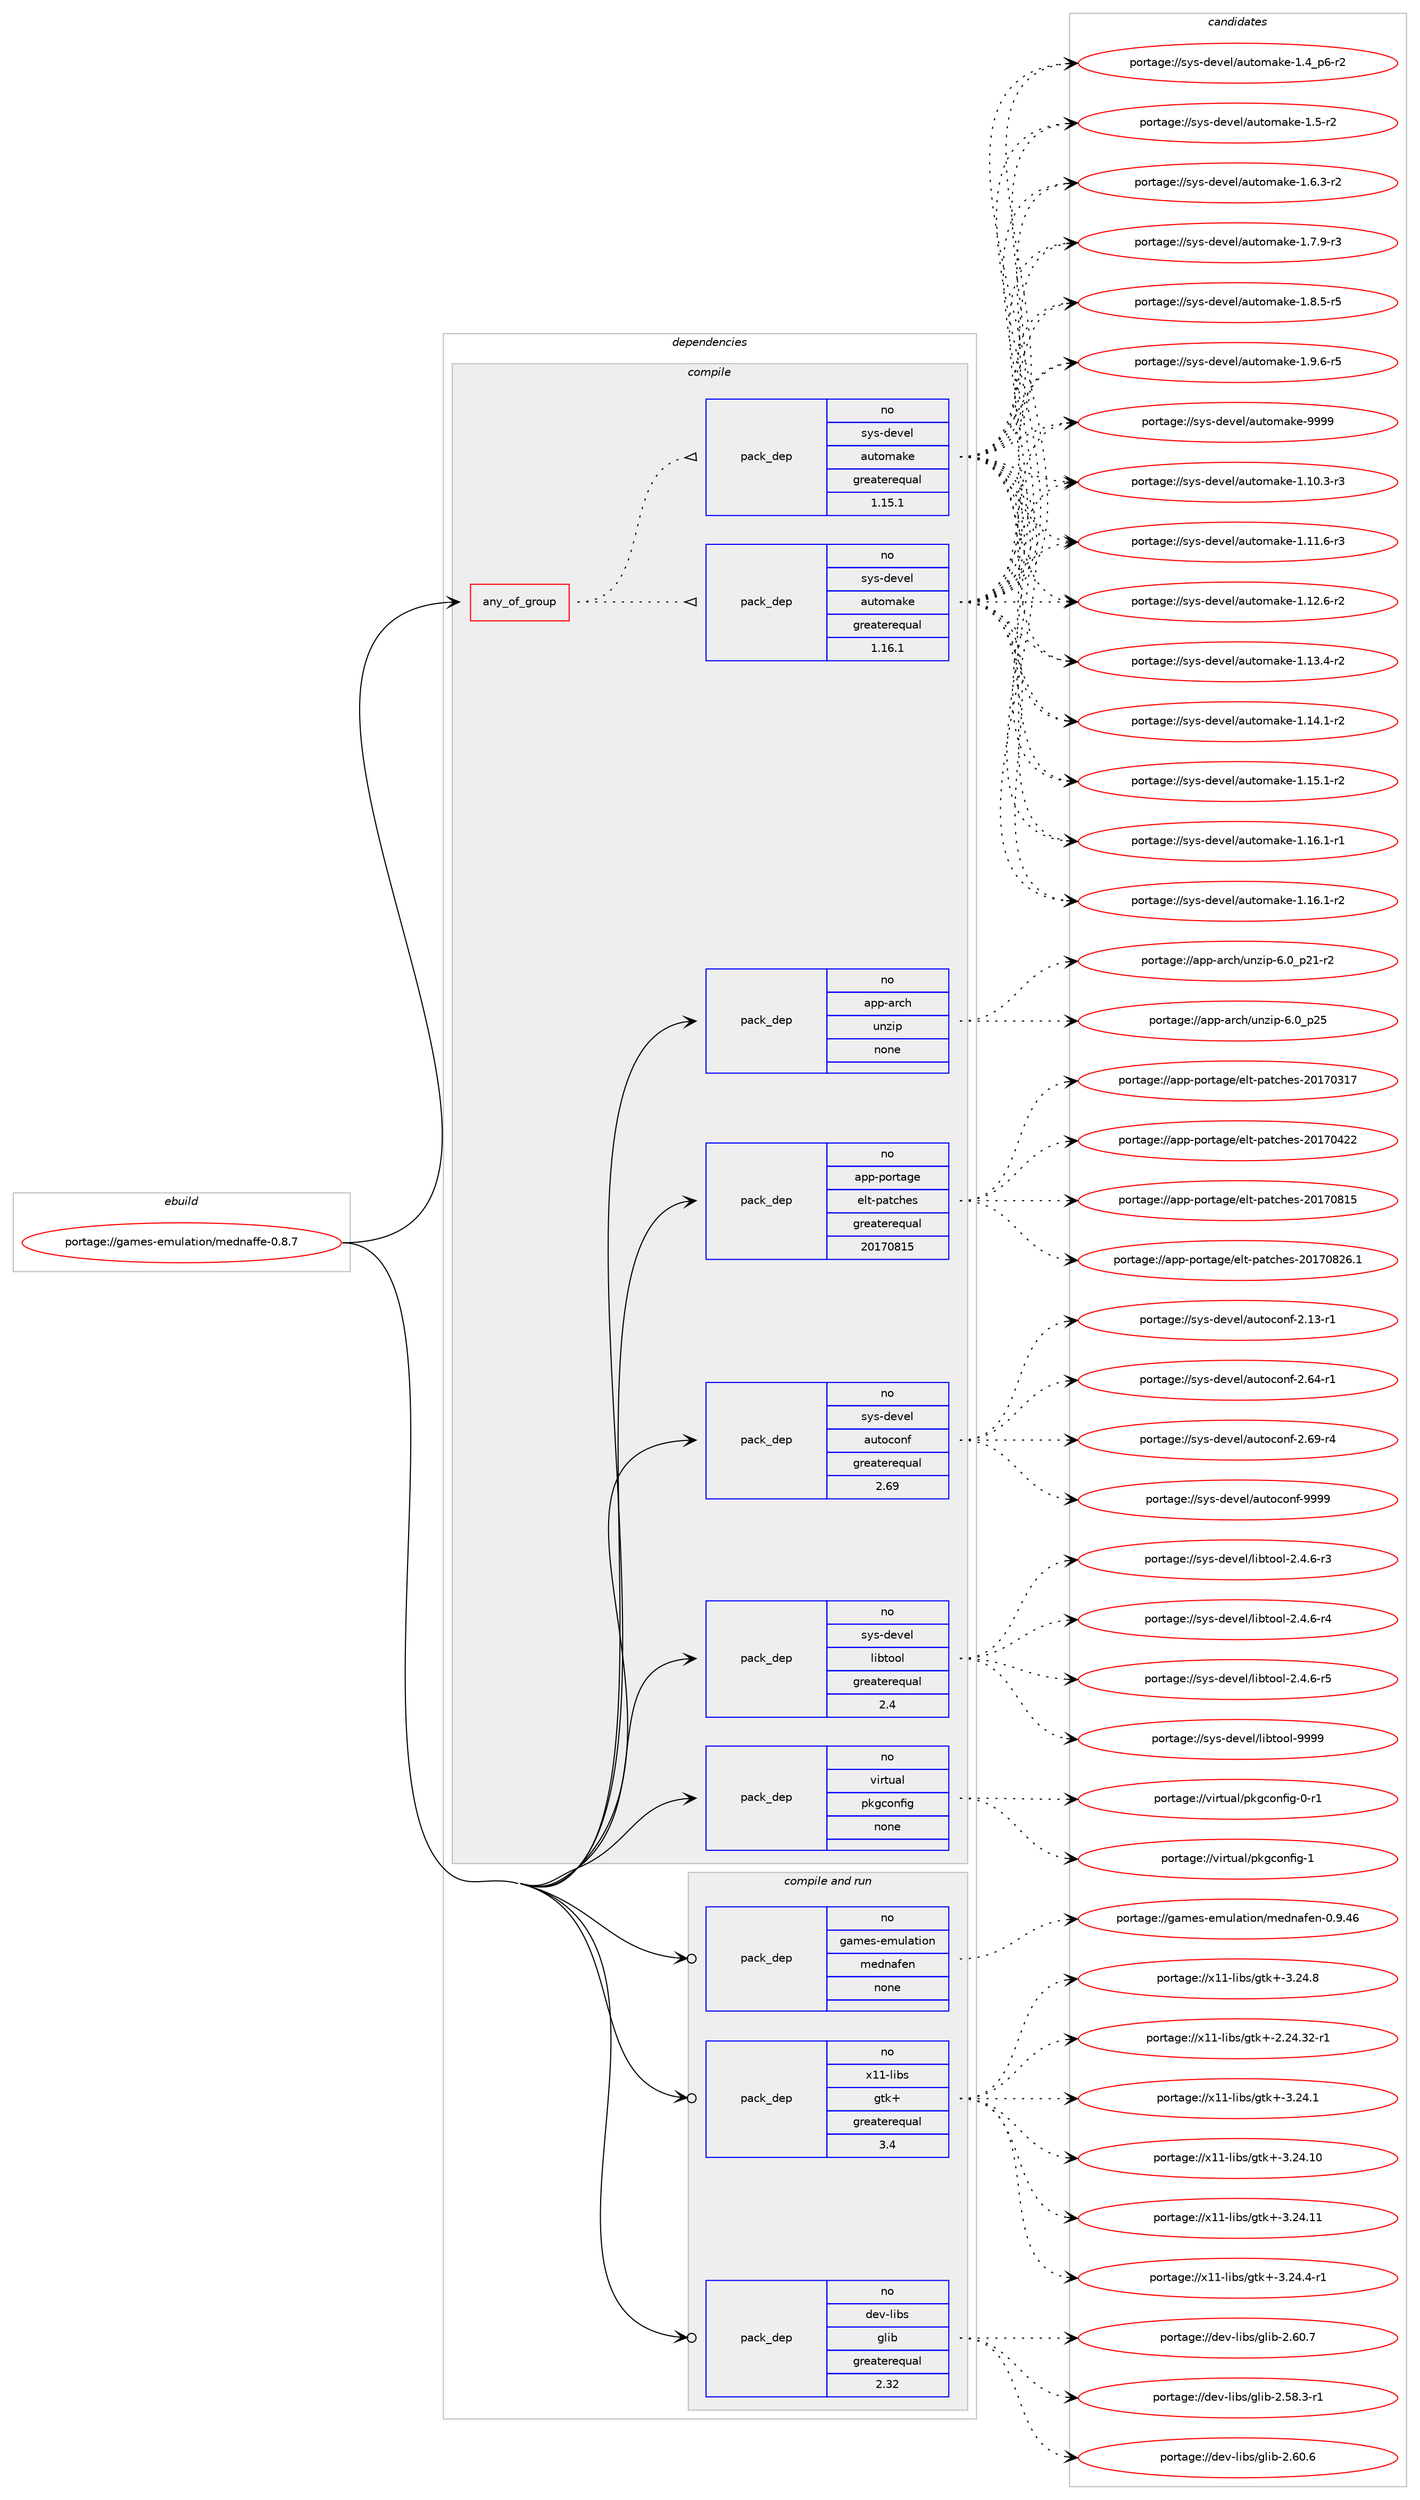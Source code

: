 digraph prolog {

# *************
# Graph options
# *************

newrank=true;
concentrate=true;
compound=true;
graph [rankdir=LR,fontname=Helvetica,fontsize=10,ranksep=1.5];#, ranksep=2.5, nodesep=0.2];
edge  [arrowhead=vee];
node  [fontname=Helvetica,fontsize=10];

# **********
# The ebuild
# **********

subgraph cluster_leftcol {
color=gray;
rank=same;
label=<<i>ebuild</i>>;
id [label="portage://games-emulation/mednaffe-0.8.7", color=red, width=4, href="../games-emulation/mednaffe-0.8.7.svg"];
}

# ****************
# The dependencies
# ****************

subgraph cluster_midcol {
color=gray;
label=<<i>dependencies</i>>;
subgraph cluster_compile {
fillcolor="#eeeeee";
style=filled;
label=<<i>compile</i>>;
subgraph any3759 {
dependency271480 [label=<<TABLE BORDER="0" CELLBORDER="1" CELLSPACING="0" CELLPADDING="4"><TR><TD CELLPADDING="10">any_of_group</TD></TR></TABLE>>, shape=none, color=red];subgraph pack194775 {
dependency271481 [label=<<TABLE BORDER="0" CELLBORDER="1" CELLSPACING="0" CELLPADDING="4" WIDTH="220"><TR><TD ROWSPAN="6" CELLPADDING="30">pack_dep</TD></TR><TR><TD WIDTH="110">no</TD></TR><TR><TD>sys-devel</TD></TR><TR><TD>automake</TD></TR><TR><TD>greaterequal</TD></TR><TR><TD>1.16.1</TD></TR></TABLE>>, shape=none, color=blue];
}
dependency271480:e -> dependency271481:w [weight=20,style="dotted",arrowhead="oinv"];
subgraph pack194776 {
dependency271482 [label=<<TABLE BORDER="0" CELLBORDER="1" CELLSPACING="0" CELLPADDING="4" WIDTH="220"><TR><TD ROWSPAN="6" CELLPADDING="30">pack_dep</TD></TR><TR><TD WIDTH="110">no</TD></TR><TR><TD>sys-devel</TD></TR><TR><TD>automake</TD></TR><TR><TD>greaterequal</TD></TR><TR><TD>1.15.1</TD></TR></TABLE>>, shape=none, color=blue];
}
dependency271480:e -> dependency271482:w [weight=20,style="dotted",arrowhead="oinv"];
}
id:e -> dependency271480:w [weight=20,style="solid",arrowhead="vee"];
subgraph pack194777 {
dependency271483 [label=<<TABLE BORDER="0" CELLBORDER="1" CELLSPACING="0" CELLPADDING="4" WIDTH="220"><TR><TD ROWSPAN="6" CELLPADDING="30">pack_dep</TD></TR><TR><TD WIDTH="110">no</TD></TR><TR><TD>app-arch</TD></TR><TR><TD>unzip</TD></TR><TR><TD>none</TD></TR><TR><TD></TD></TR></TABLE>>, shape=none, color=blue];
}
id:e -> dependency271483:w [weight=20,style="solid",arrowhead="vee"];
subgraph pack194778 {
dependency271484 [label=<<TABLE BORDER="0" CELLBORDER="1" CELLSPACING="0" CELLPADDING="4" WIDTH="220"><TR><TD ROWSPAN="6" CELLPADDING="30">pack_dep</TD></TR><TR><TD WIDTH="110">no</TD></TR><TR><TD>app-portage</TD></TR><TR><TD>elt-patches</TD></TR><TR><TD>greaterequal</TD></TR><TR><TD>20170815</TD></TR></TABLE>>, shape=none, color=blue];
}
id:e -> dependency271484:w [weight=20,style="solid",arrowhead="vee"];
subgraph pack194779 {
dependency271485 [label=<<TABLE BORDER="0" CELLBORDER="1" CELLSPACING="0" CELLPADDING="4" WIDTH="220"><TR><TD ROWSPAN="6" CELLPADDING="30">pack_dep</TD></TR><TR><TD WIDTH="110">no</TD></TR><TR><TD>sys-devel</TD></TR><TR><TD>autoconf</TD></TR><TR><TD>greaterequal</TD></TR><TR><TD>2.69</TD></TR></TABLE>>, shape=none, color=blue];
}
id:e -> dependency271485:w [weight=20,style="solid",arrowhead="vee"];
subgraph pack194780 {
dependency271486 [label=<<TABLE BORDER="0" CELLBORDER="1" CELLSPACING="0" CELLPADDING="4" WIDTH="220"><TR><TD ROWSPAN="6" CELLPADDING="30">pack_dep</TD></TR><TR><TD WIDTH="110">no</TD></TR><TR><TD>sys-devel</TD></TR><TR><TD>libtool</TD></TR><TR><TD>greaterequal</TD></TR><TR><TD>2.4</TD></TR></TABLE>>, shape=none, color=blue];
}
id:e -> dependency271486:w [weight=20,style="solid",arrowhead="vee"];
subgraph pack194781 {
dependency271487 [label=<<TABLE BORDER="0" CELLBORDER="1" CELLSPACING="0" CELLPADDING="4" WIDTH="220"><TR><TD ROWSPAN="6" CELLPADDING="30">pack_dep</TD></TR><TR><TD WIDTH="110">no</TD></TR><TR><TD>virtual</TD></TR><TR><TD>pkgconfig</TD></TR><TR><TD>none</TD></TR><TR><TD></TD></TR></TABLE>>, shape=none, color=blue];
}
id:e -> dependency271487:w [weight=20,style="solid",arrowhead="vee"];
}
subgraph cluster_compileandrun {
fillcolor="#eeeeee";
style=filled;
label=<<i>compile and run</i>>;
subgraph pack194782 {
dependency271488 [label=<<TABLE BORDER="0" CELLBORDER="1" CELLSPACING="0" CELLPADDING="4" WIDTH="220"><TR><TD ROWSPAN="6" CELLPADDING="30">pack_dep</TD></TR><TR><TD WIDTH="110">no</TD></TR><TR><TD>dev-libs</TD></TR><TR><TD>glib</TD></TR><TR><TD>greaterequal</TD></TR><TR><TD>2.32</TD></TR></TABLE>>, shape=none, color=blue];
}
id:e -> dependency271488:w [weight=20,style="solid",arrowhead="odotvee"];
subgraph pack194783 {
dependency271489 [label=<<TABLE BORDER="0" CELLBORDER="1" CELLSPACING="0" CELLPADDING="4" WIDTH="220"><TR><TD ROWSPAN="6" CELLPADDING="30">pack_dep</TD></TR><TR><TD WIDTH="110">no</TD></TR><TR><TD>games-emulation</TD></TR><TR><TD>mednafen</TD></TR><TR><TD>none</TD></TR><TR><TD></TD></TR></TABLE>>, shape=none, color=blue];
}
id:e -> dependency271489:w [weight=20,style="solid",arrowhead="odotvee"];
subgraph pack194784 {
dependency271490 [label=<<TABLE BORDER="0" CELLBORDER="1" CELLSPACING="0" CELLPADDING="4" WIDTH="220"><TR><TD ROWSPAN="6" CELLPADDING="30">pack_dep</TD></TR><TR><TD WIDTH="110">no</TD></TR><TR><TD>x11-libs</TD></TR><TR><TD>gtk+</TD></TR><TR><TD>greaterequal</TD></TR><TR><TD>3.4</TD></TR></TABLE>>, shape=none, color=blue];
}
id:e -> dependency271490:w [weight=20,style="solid",arrowhead="odotvee"];
}
subgraph cluster_run {
fillcolor="#eeeeee";
style=filled;
label=<<i>run</i>>;
}
}

# **************
# The candidates
# **************

subgraph cluster_choices {
rank=same;
color=gray;
label=<<i>candidates</i>>;

subgraph choice194775 {
color=black;
nodesep=1;
choiceportage11512111545100101118101108479711711611110997107101454946494846514511451 [label="portage://sys-devel/automake-1.10.3-r3", color=red, width=4,href="../sys-devel/automake-1.10.3-r3.svg"];
choiceportage11512111545100101118101108479711711611110997107101454946494946544511451 [label="portage://sys-devel/automake-1.11.6-r3", color=red, width=4,href="../sys-devel/automake-1.11.6-r3.svg"];
choiceportage11512111545100101118101108479711711611110997107101454946495046544511450 [label="portage://sys-devel/automake-1.12.6-r2", color=red, width=4,href="../sys-devel/automake-1.12.6-r2.svg"];
choiceportage11512111545100101118101108479711711611110997107101454946495146524511450 [label="portage://sys-devel/automake-1.13.4-r2", color=red, width=4,href="../sys-devel/automake-1.13.4-r2.svg"];
choiceportage11512111545100101118101108479711711611110997107101454946495246494511450 [label="portage://sys-devel/automake-1.14.1-r2", color=red, width=4,href="../sys-devel/automake-1.14.1-r2.svg"];
choiceportage11512111545100101118101108479711711611110997107101454946495346494511450 [label="portage://sys-devel/automake-1.15.1-r2", color=red, width=4,href="../sys-devel/automake-1.15.1-r2.svg"];
choiceportage11512111545100101118101108479711711611110997107101454946495446494511449 [label="portage://sys-devel/automake-1.16.1-r1", color=red, width=4,href="../sys-devel/automake-1.16.1-r1.svg"];
choiceportage11512111545100101118101108479711711611110997107101454946495446494511450 [label="portage://sys-devel/automake-1.16.1-r2", color=red, width=4,href="../sys-devel/automake-1.16.1-r2.svg"];
choiceportage115121115451001011181011084797117116111109971071014549465295112544511450 [label="portage://sys-devel/automake-1.4_p6-r2", color=red, width=4,href="../sys-devel/automake-1.4_p6-r2.svg"];
choiceportage11512111545100101118101108479711711611110997107101454946534511450 [label="portage://sys-devel/automake-1.5-r2", color=red, width=4,href="../sys-devel/automake-1.5-r2.svg"];
choiceportage115121115451001011181011084797117116111109971071014549465446514511450 [label="portage://sys-devel/automake-1.6.3-r2", color=red, width=4,href="../sys-devel/automake-1.6.3-r2.svg"];
choiceportage115121115451001011181011084797117116111109971071014549465546574511451 [label="portage://sys-devel/automake-1.7.9-r3", color=red, width=4,href="../sys-devel/automake-1.7.9-r3.svg"];
choiceportage115121115451001011181011084797117116111109971071014549465646534511453 [label="portage://sys-devel/automake-1.8.5-r5", color=red, width=4,href="../sys-devel/automake-1.8.5-r5.svg"];
choiceportage115121115451001011181011084797117116111109971071014549465746544511453 [label="portage://sys-devel/automake-1.9.6-r5", color=red, width=4,href="../sys-devel/automake-1.9.6-r5.svg"];
choiceportage115121115451001011181011084797117116111109971071014557575757 [label="portage://sys-devel/automake-9999", color=red, width=4,href="../sys-devel/automake-9999.svg"];
dependency271481:e -> choiceportage11512111545100101118101108479711711611110997107101454946494846514511451:w [style=dotted,weight="100"];
dependency271481:e -> choiceportage11512111545100101118101108479711711611110997107101454946494946544511451:w [style=dotted,weight="100"];
dependency271481:e -> choiceportage11512111545100101118101108479711711611110997107101454946495046544511450:w [style=dotted,weight="100"];
dependency271481:e -> choiceportage11512111545100101118101108479711711611110997107101454946495146524511450:w [style=dotted,weight="100"];
dependency271481:e -> choiceportage11512111545100101118101108479711711611110997107101454946495246494511450:w [style=dotted,weight="100"];
dependency271481:e -> choiceportage11512111545100101118101108479711711611110997107101454946495346494511450:w [style=dotted,weight="100"];
dependency271481:e -> choiceportage11512111545100101118101108479711711611110997107101454946495446494511449:w [style=dotted,weight="100"];
dependency271481:e -> choiceportage11512111545100101118101108479711711611110997107101454946495446494511450:w [style=dotted,weight="100"];
dependency271481:e -> choiceportage115121115451001011181011084797117116111109971071014549465295112544511450:w [style=dotted,weight="100"];
dependency271481:e -> choiceportage11512111545100101118101108479711711611110997107101454946534511450:w [style=dotted,weight="100"];
dependency271481:e -> choiceportage115121115451001011181011084797117116111109971071014549465446514511450:w [style=dotted,weight="100"];
dependency271481:e -> choiceportage115121115451001011181011084797117116111109971071014549465546574511451:w [style=dotted,weight="100"];
dependency271481:e -> choiceportage115121115451001011181011084797117116111109971071014549465646534511453:w [style=dotted,weight="100"];
dependency271481:e -> choiceportage115121115451001011181011084797117116111109971071014549465746544511453:w [style=dotted,weight="100"];
dependency271481:e -> choiceportage115121115451001011181011084797117116111109971071014557575757:w [style=dotted,weight="100"];
}
subgraph choice194776 {
color=black;
nodesep=1;
choiceportage11512111545100101118101108479711711611110997107101454946494846514511451 [label="portage://sys-devel/automake-1.10.3-r3", color=red, width=4,href="../sys-devel/automake-1.10.3-r3.svg"];
choiceportage11512111545100101118101108479711711611110997107101454946494946544511451 [label="portage://sys-devel/automake-1.11.6-r3", color=red, width=4,href="../sys-devel/automake-1.11.6-r3.svg"];
choiceportage11512111545100101118101108479711711611110997107101454946495046544511450 [label="portage://sys-devel/automake-1.12.6-r2", color=red, width=4,href="../sys-devel/automake-1.12.6-r2.svg"];
choiceportage11512111545100101118101108479711711611110997107101454946495146524511450 [label="portage://sys-devel/automake-1.13.4-r2", color=red, width=4,href="../sys-devel/automake-1.13.4-r2.svg"];
choiceportage11512111545100101118101108479711711611110997107101454946495246494511450 [label="portage://sys-devel/automake-1.14.1-r2", color=red, width=4,href="../sys-devel/automake-1.14.1-r2.svg"];
choiceportage11512111545100101118101108479711711611110997107101454946495346494511450 [label="portage://sys-devel/automake-1.15.1-r2", color=red, width=4,href="../sys-devel/automake-1.15.1-r2.svg"];
choiceportage11512111545100101118101108479711711611110997107101454946495446494511449 [label="portage://sys-devel/automake-1.16.1-r1", color=red, width=4,href="../sys-devel/automake-1.16.1-r1.svg"];
choiceportage11512111545100101118101108479711711611110997107101454946495446494511450 [label="portage://sys-devel/automake-1.16.1-r2", color=red, width=4,href="../sys-devel/automake-1.16.1-r2.svg"];
choiceportage115121115451001011181011084797117116111109971071014549465295112544511450 [label="portage://sys-devel/automake-1.4_p6-r2", color=red, width=4,href="../sys-devel/automake-1.4_p6-r2.svg"];
choiceportage11512111545100101118101108479711711611110997107101454946534511450 [label="portage://sys-devel/automake-1.5-r2", color=red, width=4,href="../sys-devel/automake-1.5-r2.svg"];
choiceportage115121115451001011181011084797117116111109971071014549465446514511450 [label="portage://sys-devel/automake-1.6.3-r2", color=red, width=4,href="../sys-devel/automake-1.6.3-r2.svg"];
choiceportage115121115451001011181011084797117116111109971071014549465546574511451 [label="portage://sys-devel/automake-1.7.9-r3", color=red, width=4,href="../sys-devel/automake-1.7.9-r3.svg"];
choiceportage115121115451001011181011084797117116111109971071014549465646534511453 [label="portage://sys-devel/automake-1.8.5-r5", color=red, width=4,href="../sys-devel/automake-1.8.5-r5.svg"];
choiceportage115121115451001011181011084797117116111109971071014549465746544511453 [label="portage://sys-devel/automake-1.9.6-r5", color=red, width=4,href="../sys-devel/automake-1.9.6-r5.svg"];
choiceportage115121115451001011181011084797117116111109971071014557575757 [label="portage://sys-devel/automake-9999", color=red, width=4,href="../sys-devel/automake-9999.svg"];
dependency271482:e -> choiceportage11512111545100101118101108479711711611110997107101454946494846514511451:w [style=dotted,weight="100"];
dependency271482:e -> choiceportage11512111545100101118101108479711711611110997107101454946494946544511451:w [style=dotted,weight="100"];
dependency271482:e -> choiceportage11512111545100101118101108479711711611110997107101454946495046544511450:w [style=dotted,weight="100"];
dependency271482:e -> choiceportage11512111545100101118101108479711711611110997107101454946495146524511450:w [style=dotted,weight="100"];
dependency271482:e -> choiceportage11512111545100101118101108479711711611110997107101454946495246494511450:w [style=dotted,weight="100"];
dependency271482:e -> choiceportage11512111545100101118101108479711711611110997107101454946495346494511450:w [style=dotted,weight="100"];
dependency271482:e -> choiceportage11512111545100101118101108479711711611110997107101454946495446494511449:w [style=dotted,weight="100"];
dependency271482:e -> choiceportage11512111545100101118101108479711711611110997107101454946495446494511450:w [style=dotted,weight="100"];
dependency271482:e -> choiceportage115121115451001011181011084797117116111109971071014549465295112544511450:w [style=dotted,weight="100"];
dependency271482:e -> choiceportage11512111545100101118101108479711711611110997107101454946534511450:w [style=dotted,weight="100"];
dependency271482:e -> choiceportage115121115451001011181011084797117116111109971071014549465446514511450:w [style=dotted,weight="100"];
dependency271482:e -> choiceportage115121115451001011181011084797117116111109971071014549465546574511451:w [style=dotted,weight="100"];
dependency271482:e -> choiceportage115121115451001011181011084797117116111109971071014549465646534511453:w [style=dotted,weight="100"];
dependency271482:e -> choiceportage115121115451001011181011084797117116111109971071014549465746544511453:w [style=dotted,weight="100"];
dependency271482:e -> choiceportage115121115451001011181011084797117116111109971071014557575757:w [style=dotted,weight="100"];
}
subgraph choice194777 {
color=black;
nodesep=1;
choiceportage9711211245971149910447117110122105112455446489511250494511450 [label="portage://app-arch/unzip-6.0_p21-r2", color=red, width=4,href="../app-arch/unzip-6.0_p21-r2.svg"];
choiceportage971121124597114991044711711012210511245544648951125053 [label="portage://app-arch/unzip-6.0_p25", color=red, width=4,href="../app-arch/unzip-6.0_p25.svg"];
dependency271483:e -> choiceportage9711211245971149910447117110122105112455446489511250494511450:w [style=dotted,weight="100"];
dependency271483:e -> choiceportage971121124597114991044711711012210511245544648951125053:w [style=dotted,weight="100"];
}
subgraph choice194778 {
color=black;
nodesep=1;
choiceportage97112112451121111141169710310147101108116451129711699104101115455048495548514955 [label="portage://app-portage/elt-patches-20170317", color=red, width=4,href="../app-portage/elt-patches-20170317.svg"];
choiceportage97112112451121111141169710310147101108116451129711699104101115455048495548525050 [label="portage://app-portage/elt-patches-20170422", color=red, width=4,href="../app-portage/elt-patches-20170422.svg"];
choiceportage97112112451121111141169710310147101108116451129711699104101115455048495548564953 [label="portage://app-portage/elt-patches-20170815", color=red, width=4,href="../app-portage/elt-patches-20170815.svg"];
choiceportage971121124511211111411697103101471011081164511297116991041011154550484955485650544649 [label="portage://app-portage/elt-patches-20170826.1", color=red, width=4,href="../app-portage/elt-patches-20170826.1.svg"];
dependency271484:e -> choiceportage97112112451121111141169710310147101108116451129711699104101115455048495548514955:w [style=dotted,weight="100"];
dependency271484:e -> choiceportage97112112451121111141169710310147101108116451129711699104101115455048495548525050:w [style=dotted,weight="100"];
dependency271484:e -> choiceportage97112112451121111141169710310147101108116451129711699104101115455048495548564953:w [style=dotted,weight="100"];
dependency271484:e -> choiceportage971121124511211111411697103101471011081164511297116991041011154550484955485650544649:w [style=dotted,weight="100"];
}
subgraph choice194779 {
color=black;
nodesep=1;
choiceportage1151211154510010111810110847971171161119911111010245504649514511449 [label="portage://sys-devel/autoconf-2.13-r1", color=red, width=4,href="../sys-devel/autoconf-2.13-r1.svg"];
choiceportage1151211154510010111810110847971171161119911111010245504654524511449 [label="portage://sys-devel/autoconf-2.64-r1", color=red, width=4,href="../sys-devel/autoconf-2.64-r1.svg"];
choiceportage1151211154510010111810110847971171161119911111010245504654574511452 [label="portage://sys-devel/autoconf-2.69-r4", color=red, width=4,href="../sys-devel/autoconf-2.69-r4.svg"];
choiceportage115121115451001011181011084797117116111991111101024557575757 [label="portage://sys-devel/autoconf-9999", color=red, width=4,href="../sys-devel/autoconf-9999.svg"];
dependency271485:e -> choiceportage1151211154510010111810110847971171161119911111010245504649514511449:w [style=dotted,weight="100"];
dependency271485:e -> choiceportage1151211154510010111810110847971171161119911111010245504654524511449:w [style=dotted,weight="100"];
dependency271485:e -> choiceportage1151211154510010111810110847971171161119911111010245504654574511452:w [style=dotted,weight="100"];
dependency271485:e -> choiceportage115121115451001011181011084797117116111991111101024557575757:w [style=dotted,weight="100"];
}
subgraph choice194780 {
color=black;
nodesep=1;
choiceportage1151211154510010111810110847108105981161111111084550465246544511451 [label="portage://sys-devel/libtool-2.4.6-r3", color=red, width=4,href="../sys-devel/libtool-2.4.6-r3.svg"];
choiceportage1151211154510010111810110847108105981161111111084550465246544511452 [label="portage://sys-devel/libtool-2.4.6-r4", color=red, width=4,href="../sys-devel/libtool-2.4.6-r4.svg"];
choiceportage1151211154510010111810110847108105981161111111084550465246544511453 [label="portage://sys-devel/libtool-2.4.6-r5", color=red, width=4,href="../sys-devel/libtool-2.4.6-r5.svg"];
choiceportage1151211154510010111810110847108105981161111111084557575757 [label="portage://sys-devel/libtool-9999", color=red, width=4,href="../sys-devel/libtool-9999.svg"];
dependency271486:e -> choiceportage1151211154510010111810110847108105981161111111084550465246544511451:w [style=dotted,weight="100"];
dependency271486:e -> choiceportage1151211154510010111810110847108105981161111111084550465246544511452:w [style=dotted,weight="100"];
dependency271486:e -> choiceportage1151211154510010111810110847108105981161111111084550465246544511453:w [style=dotted,weight="100"];
dependency271486:e -> choiceportage1151211154510010111810110847108105981161111111084557575757:w [style=dotted,weight="100"];
}
subgraph choice194781 {
color=black;
nodesep=1;
choiceportage11810511411611797108471121071039911111010210510345484511449 [label="portage://virtual/pkgconfig-0-r1", color=red, width=4,href="../virtual/pkgconfig-0-r1.svg"];
choiceportage1181051141161179710847112107103991111101021051034549 [label="portage://virtual/pkgconfig-1", color=red, width=4,href="../virtual/pkgconfig-1.svg"];
dependency271487:e -> choiceportage11810511411611797108471121071039911111010210510345484511449:w [style=dotted,weight="100"];
dependency271487:e -> choiceportage1181051141161179710847112107103991111101021051034549:w [style=dotted,weight="100"];
}
subgraph choice194782 {
color=black;
nodesep=1;
choiceportage10010111845108105981154710310810598455046535646514511449 [label="portage://dev-libs/glib-2.58.3-r1", color=red, width=4,href="../dev-libs/glib-2.58.3-r1.svg"];
choiceportage1001011184510810598115471031081059845504654484654 [label="portage://dev-libs/glib-2.60.6", color=red, width=4,href="../dev-libs/glib-2.60.6.svg"];
choiceportage1001011184510810598115471031081059845504654484655 [label="portage://dev-libs/glib-2.60.7", color=red, width=4,href="../dev-libs/glib-2.60.7.svg"];
dependency271488:e -> choiceportage10010111845108105981154710310810598455046535646514511449:w [style=dotted,weight="100"];
dependency271488:e -> choiceportage1001011184510810598115471031081059845504654484654:w [style=dotted,weight="100"];
dependency271488:e -> choiceportage1001011184510810598115471031081059845504654484655:w [style=dotted,weight="100"];
}
subgraph choice194783 {
color=black;
nodesep=1;
choiceportage103971091011154510110911710897116105111110471091011001109710210111045484657465254 [label="portage://games-emulation/mednafen-0.9.46", color=red, width=4,href="../games-emulation/mednafen-0.9.46.svg"];
dependency271489:e -> choiceportage103971091011154510110911710897116105111110471091011001109710210111045484657465254:w [style=dotted,weight="100"];
}
subgraph choice194784 {
color=black;
nodesep=1;
choiceportage12049494510810598115471031161074345504650524651504511449 [label="portage://x11-libs/gtk+-2.24.32-r1", color=red, width=4,href="../x11-libs/gtk+-2.24.32-r1.svg"];
choiceportage12049494510810598115471031161074345514650524649 [label="portage://x11-libs/gtk+-3.24.1", color=red, width=4,href="../x11-libs/gtk+-3.24.1.svg"];
choiceportage1204949451081059811547103116107434551465052464948 [label="portage://x11-libs/gtk+-3.24.10", color=red, width=4,href="../x11-libs/gtk+-3.24.10.svg"];
choiceportage1204949451081059811547103116107434551465052464949 [label="portage://x11-libs/gtk+-3.24.11", color=red, width=4,href="../x11-libs/gtk+-3.24.11.svg"];
choiceportage120494945108105981154710311610743455146505246524511449 [label="portage://x11-libs/gtk+-3.24.4-r1", color=red, width=4,href="../x11-libs/gtk+-3.24.4-r1.svg"];
choiceportage12049494510810598115471031161074345514650524656 [label="portage://x11-libs/gtk+-3.24.8", color=red, width=4,href="../x11-libs/gtk+-3.24.8.svg"];
dependency271490:e -> choiceportage12049494510810598115471031161074345504650524651504511449:w [style=dotted,weight="100"];
dependency271490:e -> choiceportage12049494510810598115471031161074345514650524649:w [style=dotted,weight="100"];
dependency271490:e -> choiceportage1204949451081059811547103116107434551465052464948:w [style=dotted,weight="100"];
dependency271490:e -> choiceportage1204949451081059811547103116107434551465052464949:w [style=dotted,weight="100"];
dependency271490:e -> choiceportage120494945108105981154710311610743455146505246524511449:w [style=dotted,weight="100"];
dependency271490:e -> choiceportage12049494510810598115471031161074345514650524656:w [style=dotted,weight="100"];
}
}

}
